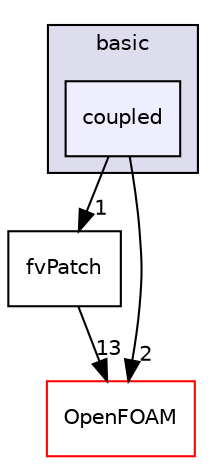 digraph "src/finiteVolume/fvMesh/fvPatches/basic/coupled" {
  bgcolor=transparent;
  compound=true
  node [ fontsize="10", fontname="Helvetica"];
  edge [ labelfontsize="10", labelfontname="Helvetica"];
  subgraph clusterdir_dfff1aaafb0557c9fd59e388c1b38ebc {
    graph [ bgcolor="#ddddee", pencolor="black", label="basic" fontname="Helvetica", fontsize="10", URL="dir_dfff1aaafb0557c9fd59e388c1b38ebc.html"]
  dir_3b3ca4fb65325ebaee99f79479e771e2 [shape=box, label="coupled", style="filled", fillcolor="#eeeeff", pencolor="black", URL="dir_3b3ca4fb65325ebaee99f79479e771e2.html"];
  }
  dir_9aeac362c73ae2f52e334aea3c97600f [shape=box label="fvPatch" URL="dir_9aeac362c73ae2f52e334aea3c97600f.html"];
  dir_c5473ff19b20e6ec4dfe5c310b3778a8 [shape=box label="OpenFOAM" color="red" URL="dir_c5473ff19b20e6ec4dfe5c310b3778a8.html"];
  dir_9aeac362c73ae2f52e334aea3c97600f->dir_c5473ff19b20e6ec4dfe5c310b3778a8 [headlabel="13", labeldistance=1.5 headhref="dir_001138_002151.html"];
  dir_3b3ca4fb65325ebaee99f79479e771e2->dir_9aeac362c73ae2f52e334aea3c97600f [headlabel="1", labeldistance=1.5 headhref="dir_001121_001138.html"];
  dir_3b3ca4fb65325ebaee99f79479e771e2->dir_c5473ff19b20e6ec4dfe5c310b3778a8 [headlabel="2", labeldistance=1.5 headhref="dir_001121_002151.html"];
}

